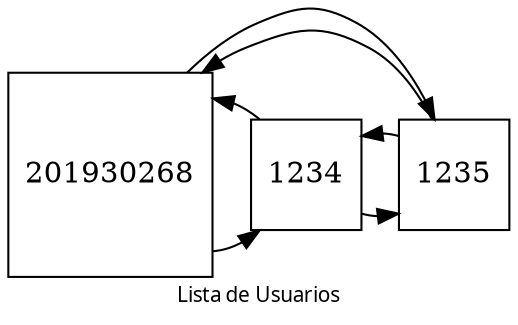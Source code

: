 digraph G{
style=filled;
graph [fontsize=10 fontname="Verdana" compound=true];label = " Lista de Usuarios ";
subgraph Lista { node [shape = square,height=.1];  label="Lista doble circular"; 
201930268->1234 [constraint=false]; 
1234->201930268 [constraint=false]; 
1234->1235 [constraint=false]; 
1235->1234 [constraint=false]; 
1235->201930268 [constraint=false]; 
201930268->1235 [constraint=false]; 
}}
